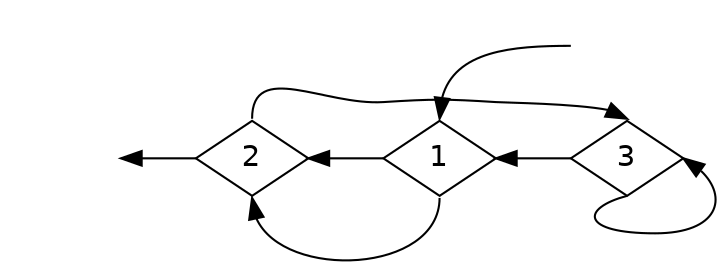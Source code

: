 digraph {
fontname="Helvetica"
node [fontname="Helvetica"]
node [shape=diamond]
rankdir="LR"
a [style="invis"]
b [style="invis"]
a:e -> 2:w [dir=back]
2:e -> 1:w [dir=back]
1:e -> 3:w [dir=back]
3:e -> 3:s [dir=back]
3:n -> 2:n [dir=back]
2:s -> 1:s [dir=back]
1:n -> b:w [dir=back]
}

